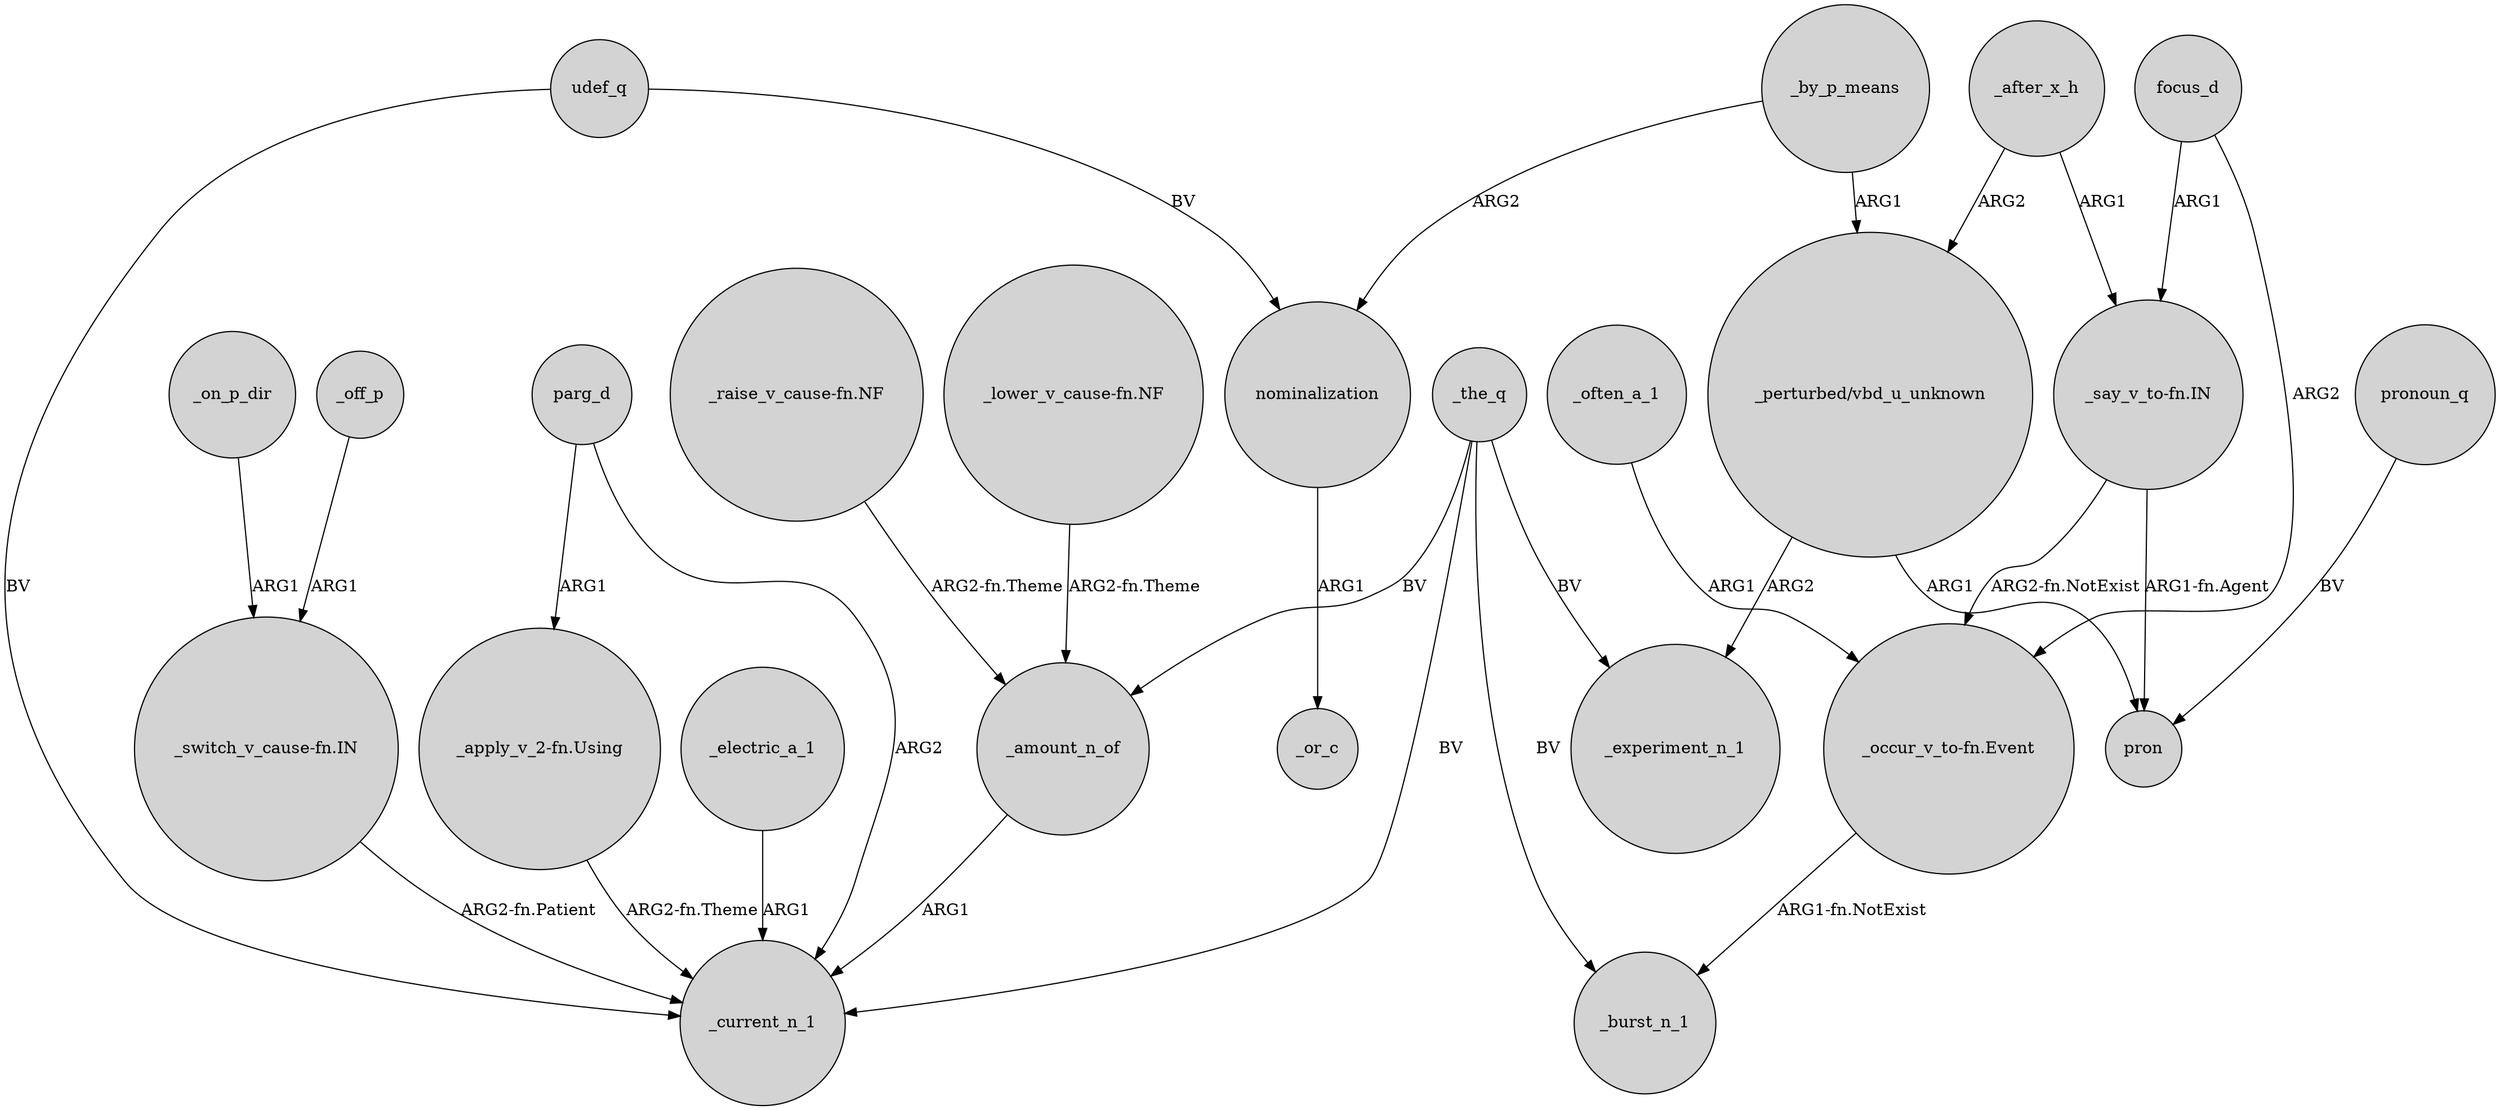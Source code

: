 digraph {
	node [shape=circle style=filled]
	focus_d -> "_occur_v_to-fn.Event" [label=ARG2]
	_by_p_means -> nominalization [label=ARG2]
	_electric_a_1 -> _current_n_1 [label=ARG1]
	_the_q -> _amount_n_of [label=BV]
	parg_d -> "_apply_v_2-fn.Using" [label=ARG1]
	_after_x_h -> "_say_v_to-fn.IN" [label=ARG1]
	"_raise_v_cause-fn.NF" -> _amount_n_of [label="ARG2-fn.Theme"]
	"_apply_v_2-fn.Using" -> _current_n_1 [label="ARG2-fn.Theme"]
	_off_p -> "_switch_v_cause-fn.IN" [label=ARG1]
	_on_p_dir -> "_switch_v_cause-fn.IN" [label=ARG1]
	"_lower_v_cause-fn.NF" -> _amount_n_of [label="ARG2-fn.Theme"]
	_after_x_h -> "_perturbed/vbd_u_unknown" [label=ARG2]
	_the_q -> _burst_n_1 [label=BV]
	"_occur_v_to-fn.Event" -> _burst_n_1 [label="ARG1-fn.NotExist"]
	_the_q -> _current_n_1 [label=BV]
	pronoun_q -> pron [label=BV]
	_the_q -> _experiment_n_1 [label=BV]
	"_perturbed/vbd_u_unknown" -> _experiment_n_1 [label=ARG2]
	_by_p_means -> "_perturbed/vbd_u_unknown" [label=ARG1]
	nominalization -> _or_c [label=ARG1]
	udef_q -> nominalization [label=BV]
	"_switch_v_cause-fn.IN" -> _current_n_1 [label="ARG2-fn.Patient"]
	"_perturbed/vbd_u_unknown" -> pron [label=ARG1]
	udef_q -> _current_n_1 [label=BV]
	"_say_v_to-fn.IN" -> pron [label="ARG1-fn.Agent"]
	parg_d -> _current_n_1 [label=ARG2]
	_often_a_1 -> "_occur_v_to-fn.Event" [label=ARG1]
	_amount_n_of -> _current_n_1 [label=ARG1]
	focus_d -> "_say_v_to-fn.IN" [label=ARG1]
	"_say_v_to-fn.IN" -> "_occur_v_to-fn.Event" [label="ARG2-fn.NotExist"]
}

